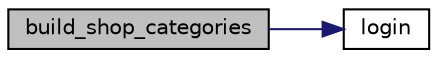 digraph "build_shop_categories"
{
 // LATEX_PDF_SIZE
  edge [fontname="Helvetica",fontsize="10",labelfontname="Helvetica",labelfontsize="10"];
  node [fontname="Helvetica",fontsize="10",shape=record];
  rankdir="LR";
  Node1 [label="build_shop_categories",height=0.2,width=0.4,color="black", fillcolor="grey75", style="filled", fontcolor="black",tooltip=" "];
  Node1 -> Node2 [color="midnightblue",fontsize="10",style="solid",fontname="Helvetica"];
  Node2 [label="login",height=0.2,width=0.4,color="black", fillcolor="white", style="filled",URL="$de/d7b/namespacesuppliers_1_1bangood.html#a8acb7839e9db34902f2e3510cd43466f",tooltip=" "];
}
